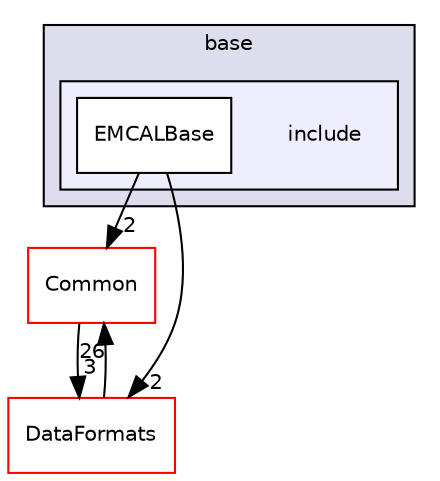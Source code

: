 digraph "/home/travis/build/AliceO2Group/AliceO2/Detectors/EMCAL/base/include" {
  bgcolor=transparent;
  compound=true
  node [ fontsize="10", fontname="Helvetica"];
  edge [ labelfontsize="10", labelfontname="Helvetica"];
  subgraph clusterdir_478733f24fb8878a4cdf7773310adedd {
    graph [ bgcolor="#ddddee", pencolor="black", label="base" fontname="Helvetica", fontsize="10", URL="dir_478733f24fb8878a4cdf7773310adedd.html"]
  subgraph clusterdir_d913fa5f752939d931056a55b4543460 {
    graph [ bgcolor="#eeeeff", pencolor="black", label="" URL="dir_d913fa5f752939d931056a55b4543460.html"];
    dir_d913fa5f752939d931056a55b4543460 [shape=plaintext label="include"];
    dir_f55b0a41c69de3d0d72e7a4ddcbca6a1 [shape=box label="EMCALBase" color="black" fillcolor="white" style="filled" URL="dir_f55b0a41c69de3d0d72e7a4ddcbca6a1.html"];
  }
  }
  dir_4ab6b4cc6a7edbff49100e9123df213f [shape=box label="Common" color="red" URL="dir_4ab6b4cc6a7edbff49100e9123df213f.html"];
  dir_2171f7ec022c5423887b07c69b2f5b48 [shape=box label="DataFormats" color="red" URL="dir_2171f7ec022c5423887b07c69b2f5b48.html"];
  dir_4ab6b4cc6a7edbff49100e9123df213f->dir_2171f7ec022c5423887b07c69b2f5b48 [headlabel="3", labeldistance=1.5 headhref="dir_000016_000055.html"];
  dir_f55b0a41c69de3d0d72e7a4ddcbca6a1->dir_4ab6b4cc6a7edbff49100e9123df213f [headlabel="2", labeldistance=1.5 headhref="dir_000121_000016.html"];
  dir_f55b0a41c69de3d0d72e7a4ddcbca6a1->dir_2171f7ec022c5423887b07c69b2f5b48 [headlabel="2", labeldistance=1.5 headhref="dir_000121_000055.html"];
  dir_2171f7ec022c5423887b07c69b2f5b48->dir_4ab6b4cc6a7edbff49100e9123df213f [headlabel="26", labeldistance=1.5 headhref="dir_000055_000016.html"];
}
